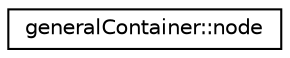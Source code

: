 digraph "Graphical Class Hierarchy"
{
 // LATEX_PDF_SIZE
  edge [fontname="Helvetica",fontsize="10",labelfontname="Helvetica",labelfontsize="10"];
  node [fontname="Helvetica",fontsize="10",shape=record];
  rankdir="LR";
  Node0 [label="generalContainer::node",height=0.2,width=0.4,color="black", fillcolor="white", style="filled",URL="$structgeneralContainer_1_1node.html",tooltip="node is a container for each element in the adj list"];
}
